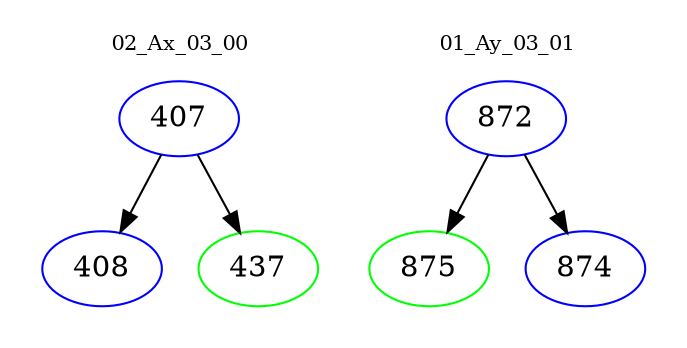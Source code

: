 digraph{
subgraph cluster_0 {
color = white
label = "02_Ax_03_00";
fontsize=10;
T0_407 [label="407", color="blue"]
T0_407 -> T0_408 [color="black"]
T0_408 [label="408", color="blue"]
T0_407 -> T0_437 [color="black"]
T0_437 [label="437", color="green"]
}
subgraph cluster_1 {
color = white
label = "01_Ay_03_01";
fontsize=10;
T1_872 [label="872", color="blue"]
T1_872 -> T1_875 [color="black"]
T1_875 [label="875", color="green"]
T1_872 -> T1_874 [color="black"]
T1_874 [label="874", color="blue"]
}
}

